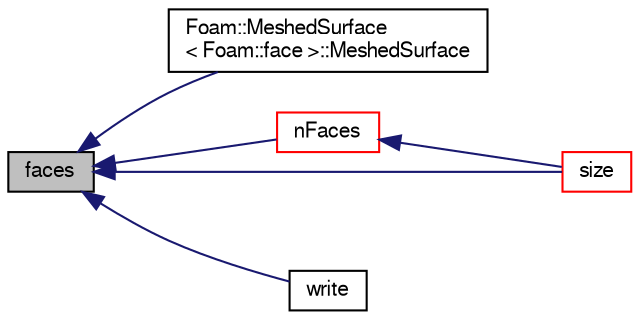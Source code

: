 digraph "faces"
{
  bgcolor="transparent";
  edge [fontname="FreeSans",fontsize="10",labelfontname="FreeSans",labelfontsize="10"];
  node [fontname="FreeSans",fontsize="10",shape=record];
  rankdir="LR";
  Node1096 [label="faces",height=0.2,width=0.4,color="black", fillcolor="grey75", style="filled", fontcolor="black"];
  Node1096 -> Node1097 [dir="back",color="midnightblue",fontsize="10",style="solid",fontname="FreeSans"];
  Node1097 [label="Foam::MeshedSurface\l\< Foam::face \>::MeshedSurface",height=0.2,width=0.4,color="black",URL="$a29566.html#a2143a8295cbe939da33b14560f276356",tooltip="Construct from a surfMesh. "];
  Node1096 -> Node1098 [dir="back",color="midnightblue",fontsize="10",style="solid",fontname="FreeSans"];
  Node1098 [label="nFaces",height=0.2,width=0.4,color="red",URL="$a29702.html#af783acdbe2fe9244b256aa70dae1a87a",tooltip="Return the number of raw faces. "];
  Node1098 -> Node1112 [dir="back",color="midnightblue",fontsize="10",style="solid",fontname="FreeSans"];
  Node1112 [label="size",height=0.2,width=0.4,color="red",URL="$a29702.html#a03bc1200aac252c4d3e18657d700b71c",tooltip="Return number of faces. "];
  Node1096 -> Node1112 [dir="back",color="midnightblue",fontsize="10",style="solid",fontname="FreeSans"];
  Node1096 -> Node1106 [dir="back",color="midnightblue",fontsize="10",style="solid",fontname="FreeSans"];
  Node1106 [label="write",height=0.2,width=0.4,color="black",URL="$a29702.html#a2cf877cb99cea4babe90c09bec072732",tooltip="Write to file. "];
}
